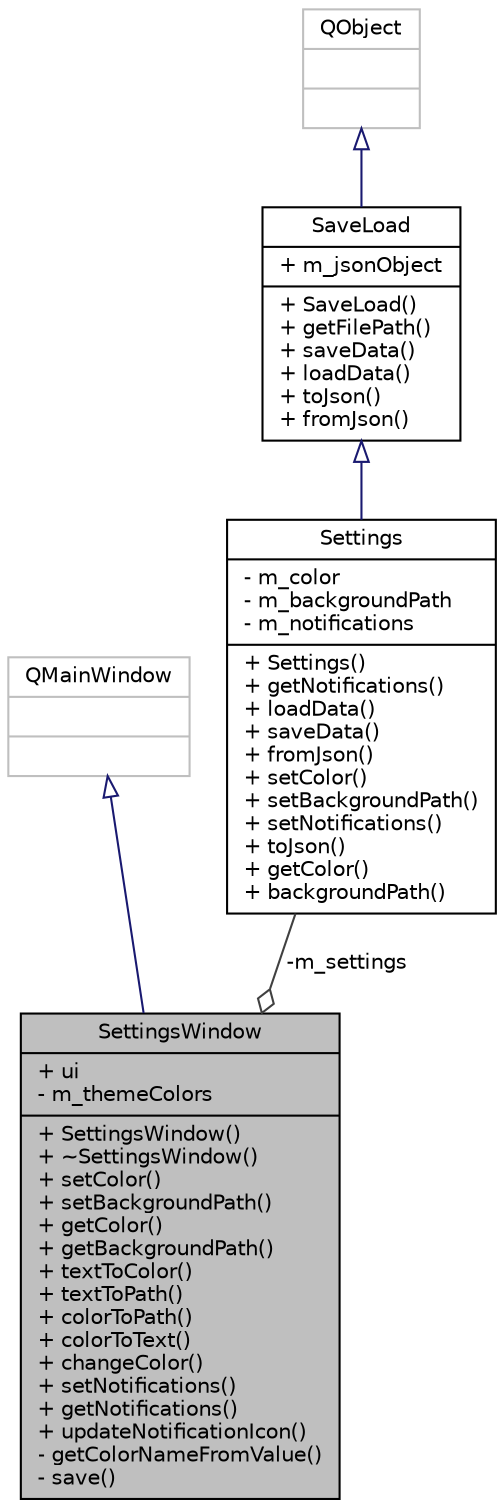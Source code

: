 digraph "SettingsWindow"
{
 // LATEX_PDF_SIZE
  edge [fontname="Helvetica",fontsize="10",labelfontname="Helvetica",labelfontsize="10"];
  node [fontname="Helvetica",fontsize="10",shape=record];
  Node1 [label="{SettingsWindow\n|+ ui\l- m_themeColors\l|+ SettingsWindow()\l+ ~SettingsWindow()\l+ setColor()\l+ setBackgroundPath()\l+ getColor()\l+ getBackgroundPath()\l+ textToColor()\l+ textToPath()\l+ colorToPath()\l+ colorToText()\l+ changeColor()\l+ setNotifications()\l+ getNotifications()\l+ updateNotificationIcon()\l- getColorNameFromValue()\l- save()\l}",height=0.2,width=0.4,color="black", fillcolor="grey75", style="filled", fontcolor="black",tooltip=" "];
  Node2 -> Node1 [dir="back",color="midnightblue",fontsize="10",style="solid",arrowtail="onormal",fontname="Helvetica"];
  Node2 [label="{QMainWindow\n||}",height=0.2,width=0.4,color="grey75", fillcolor="white", style="filled",tooltip=" "];
  Node3 -> Node1 [color="grey25",fontsize="10",style="solid",label=" -m_settings" ,arrowhead="odiamond",fontname="Helvetica"];
  Node3 [label="{Settings\n|- m_color\l- m_backgroundPath\l- m_notifications\l|+ Settings()\l+ getNotifications()\l+ loadData()\l+ saveData()\l+ fromJson()\l+ setColor()\l+ setBackgroundPath()\l+ setNotifications()\l+ toJson()\l+ getColor()\l+ backgroundPath()\l}",height=0.2,width=0.4,color="black", fillcolor="white", style="filled",URL="$classSettings.html",tooltip=" "];
  Node4 -> Node3 [dir="back",color="midnightblue",fontsize="10",style="solid",arrowtail="onormal",fontname="Helvetica"];
  Node4 [label="{SaveLoad\n|+ m_jsonObject\l|+ SaveLoad()\l+ getFilePath()\l+ saveData()\l+ loadData()\l+ toJson()\l+ fromJson()\l}",height=0.2,width=0.4,color="black", fillcolor="white", style="filled",URL="$classSaveLoad.html",tooltip=" "];
  Node5 -> Node4 [dir="back",color="midnightblue",fontsize="10",style="solid",arrowtail="onormal",fontname="Helvetica"];
  Node5 [label="{QObject\n||}",height=0.2,width=0.4,color="grey75", fillcolor="white", style="filled",tooltip=" "];
}
